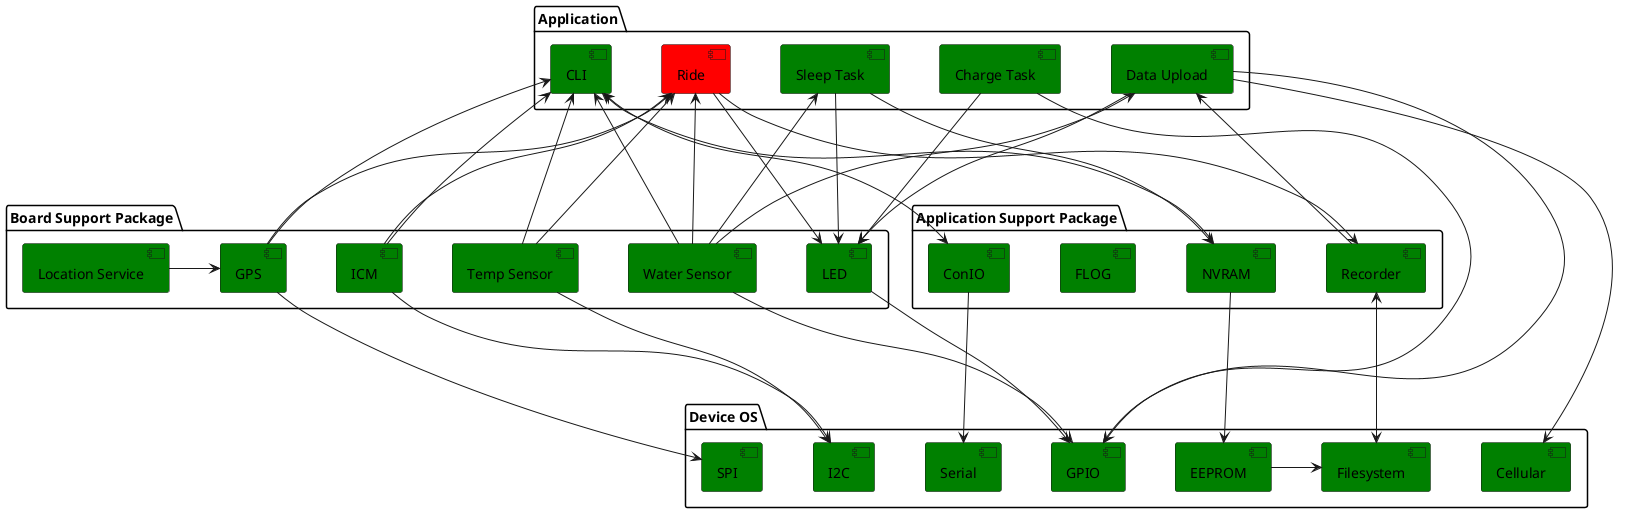 ' Green for modules that are complete
' Yellow for modules that are WIP
' Red for modules that are not implemented
@startuml Service Diagram
top to bottom direction

skinparam nodesep 50
skinparam ranksep 150

package "Device OS" {
    [Cellular] as cellular #Green
    [I2C] as i2c #Green
    [Serial] as serial #Green
    [Filesystem] as fs #Green
    [SPI] as spi #Green
    [GPIO] as gpio #Green
    [EEPROM] as eeprom #Green
}


package "Application" {
    [CLI] as cli #Green
    [Ride] as ride #Red
    [Charge Task] as charge_task #Green
    [Sleep Task] as sleep_task #Green
    [Data Upload] as upload #Green
}

package "Board Support Package" {
    [Temp Sensor] as temp_sensor #Green
    [Water Sensor] as water_sensor #Green
    [Location Service] as loc_service #Green
    [GPS] as gps #Green
    [LED] as led #Green
    [ICM] as icm #Green
}

package "Application Support Package" {
    [ConIO] as conio #Green
    [Recorder] as recorder #Green
    [FLOG] as flog #Green
    [NVRAM] as nvram #Green
}

ride <-- temp_sensor
ride <-- gps
ride <-- icm
ride --> recorder
' ride -r-> flog
ride <-- water_sensor
loc_service -r-> gps
charge_task --> led
' charge_task -r-> flog
sleep_task --> led
sleep_task --> nvram
' sleep_task -r-> flog

cli <-- gps
cli <-- temp_sensor
cli <--> conio
' cli -r-> flog
cli <-- icm
cli <--> nvram
cli <-- water_sensor

gps --> spi
icm --> i2c
temp_sensor --> i2c
conio --> serial
recorder <--> fs

water_sensor --> gpio
led --> gpio
ride --> led
nvram --> eeprom
eeprom -> fs
upload <-- recorder
upload --> cellular
upload <-- water_sensor
upload --> led
charge_task --> gpio
upload --> gpio
sleep_task <-- water_sensor
' recorder -u-> flog
' conio -u-> flog
' gps -u-> flog
' icm -u-> flog
' water_sensor -u-> flog
' temp_sensor -u-> flog
@enduml
